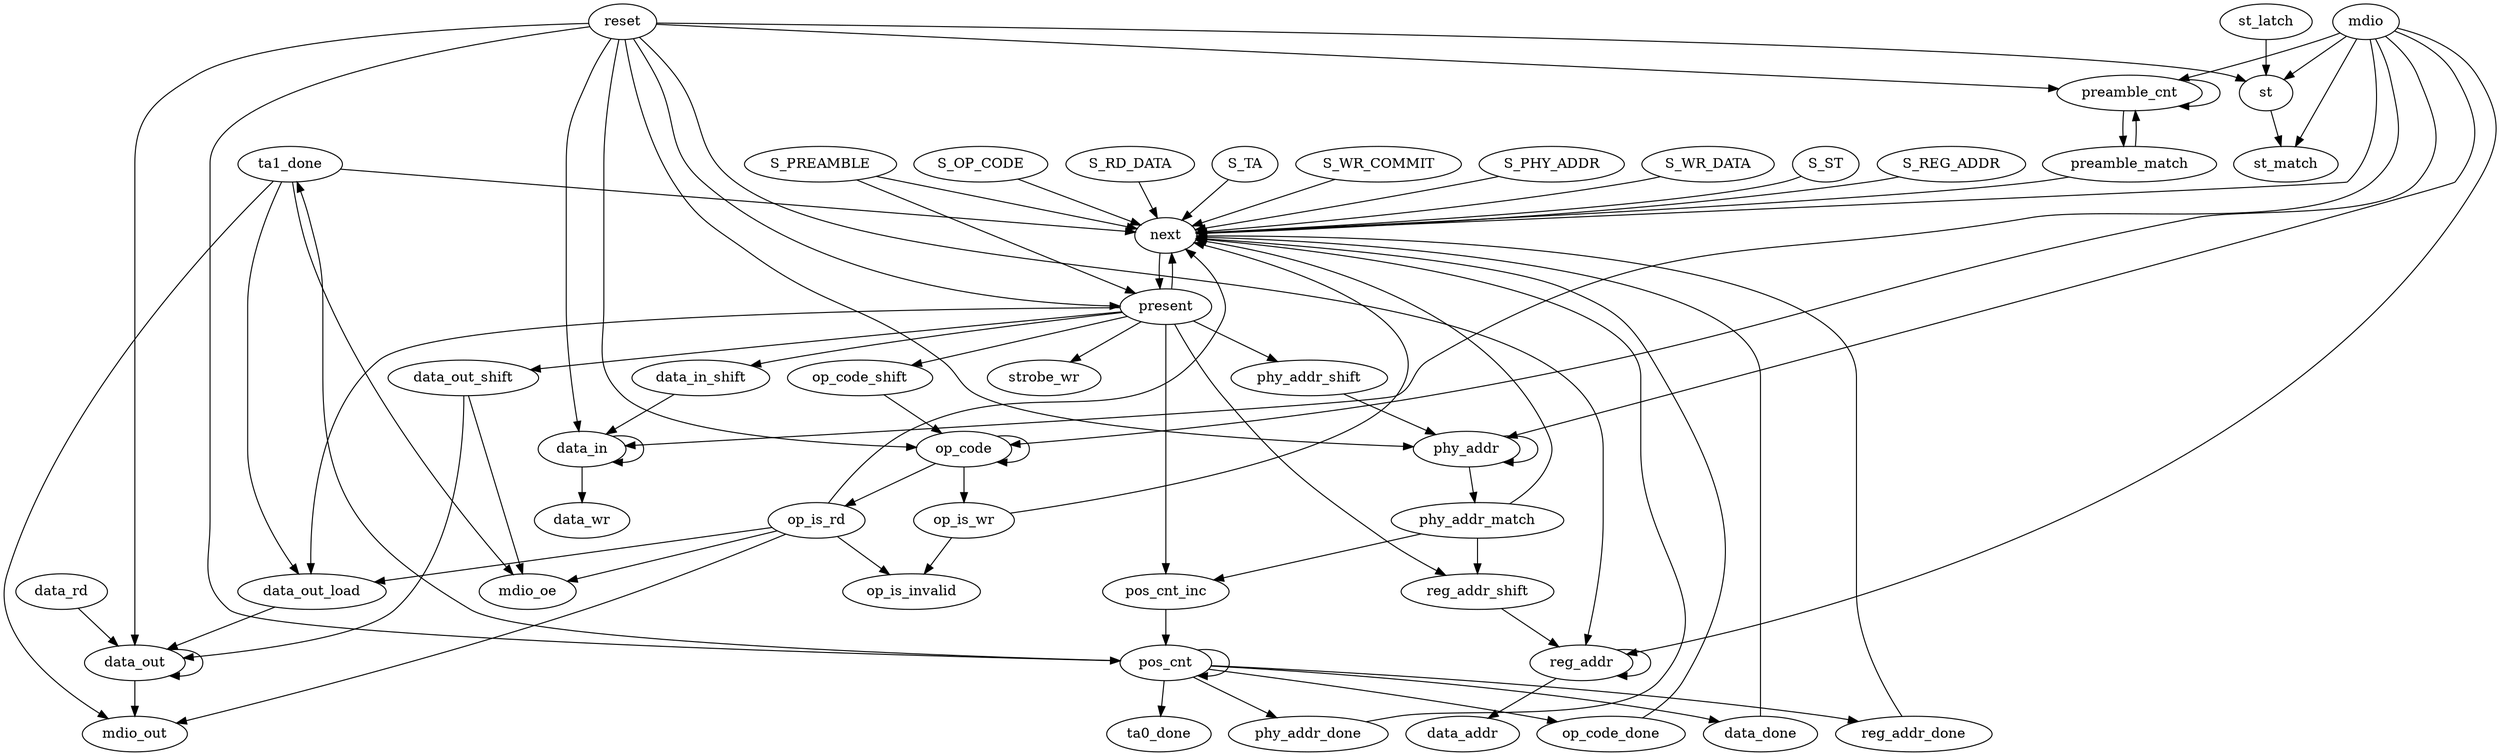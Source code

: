digraph "" {
	data_out_shift -> data_out	 [weight=1.0];
	data_out_shift -> mdio_oe	 [weight=1.0];
	S_OP_CODE -> next	 [weight=2.0];
	S_RD_DATA -> next	 [weight=2.0];
	S_TA -> next	 [weight=1.0];
	data_out -> mdio_out	 [weight=1.0];
	data_out -> data_out	 [weight=1.0];
	data_rd -> data_out	 [weight=1.0];
	data_out_load -> data_out	 [weight=2.0];
	next -> present	 [weight=1.0];
	reg_addr_shift -> reg_addr	 [weight=1.0];
	phy_addr_done -> next	 [weight=1.0];
	data_in_shift -> data_in	 [weight=1.0];
	S_PREAMBLE -> next	 [weight=6.0];
	S_PREAMBLE -> present	 [weight=1.0];
	ta1_done -> mdio_out	 [weight=1.0];
	ta1_done -> data_out_load	 [weight=1.0];
	ta1_done -> next	 [weight=1.0];
	ta1_done -> mdio_oe	 [weight=1.0];
	pos_cnt -> phy_addr_done	 [weight=1.0];
	pos_cnt -> ta1_done	 [weight=1.0];
	pos_cnt -> pos_cnt	 [weight=1.0];
	pos_cnt -> op_code_done	 [weight=1.0];
	pos_cnt -> ta0_done	 [weight=1.0];
	pos_cnt -> data_done	 [weight=1.0];
	pos_cnt -> reg_addr_done	 [weight=1.0];
	op_is_wr -> next	 [weight=1.0];
	op_is_wr -> op_is_invalid	 [weight=1.0];
	op_is_rd -> mdio_out	 [weight=1.0];
	op_is_rd -> data_out_load	 [weight=1.0];
	op_is_rd -> next	 [weight=1.0];
	op_is_rd -> op_is_invalid	 [weight=1.0];
	op_is_rd -> mdio_oe	 [weight=1.0];
	preamble_match -> next	 [weight=1.0];
	preamble_match -> preamble_cnt	 [weight=1.0];
	S_WR_COMMIT -> next	 [weight=1.0];
	reg_addr -> data_addr	 [weight=1.0];
	reg_addr -> reg_addr	 [weight=1.0];
	op_code_done -> next	 [weight=1.0];
	phy_addr_match -> next	 [weight=2.0];
	phy_addr_match -> reg_addr_shift	 [weight=1.0];
	phy_addr_match -> pos_cnt_inc	 [weight=1.0];
	present -> data_out_shift	 [weight=1.0];
	present -> data_out_load	 [weight=1.0];
	present -> next	 [weight=11.0];
	present -> reg_addr_shift	 [weight=1.0];
	present -> data_in_shift	 [weight=1.0];
	present -> strobe_wr	 [weight=1.0];
	present -> op_code_shift	 [weight=1.0];
	present -> pos_cnt_inc	 [weight=6.0];
	present -> phy_addr_shift	 [weight=1.0];
	op_code_shift -> op_code	 [weight=1.0];
	reset -> data_out	 [weight=3.0];
	reset -> pos_cnt	 [weight=2.0];
	reset -> reg_addr	 [weight=2.0];
	reset -> present	 [weight=1.0];
	reset -> preamble_cnt	 [weight=2.0];
	reset -> data_in	 [weight=2.0];
	reset -> st	 [weight=2.0];
	reset -> phy_addr	 [weight=2.0];
	reset -> op_code	 [weight=2.0];
	S_PHY_ADDR -> next	 [weight=2.0];
	preamble_cnt -> preamble_match	 [weight=1.0];
	preamble_cnt -> preamble_cnt	 [weight=1.0];
	mdio -> next	 [weight=2.0];
	mdio -> st_match	 [weight=1.0];
	mdio -> reg_addr	 [weight=1.0];
	mdio -> preamble_cnt	 [weight=1.0];
	mdio -> data_in	 [weight=1.0];
	mdio -> st	 [weight=1.0];
	mdio -> phy_addr	 [weight=1.0];
	mdio -> op_code	 [weight=1.0];
	data_in -> data_wr	 [weight=1.0];
	data_in -> data_in	 [weight=1.0];
	st_latch -> st	 [weight=1.0];
	st -> st_match	 [weight=1.0];
	pos_cnt_inc -> pos_cnt	 [weight=1.0];
	data_done -> next	 [weight=2.0];
	phy_addr -> phy_addr_match	 [weight=1.0];
	phy_addr -> phy_addr	 [weight=1.0];
	reg_addr_done -> next	 [weight=1.0];
	S_WR_DATA -> next	 [weight=2.0];
	op_code -> op_is_wr	 [weight=1.0];
	op_code -> op_is_rd	 [weight=1.0];
	op_code -> op_code	 [weight=1.0];
	S_ST -> next	 [weight=1.0];
	S_REG_ADDR -> next	 [weight=2.0];
	phy_addr_shift -> phy_addr	 [weight=1.0];
}
